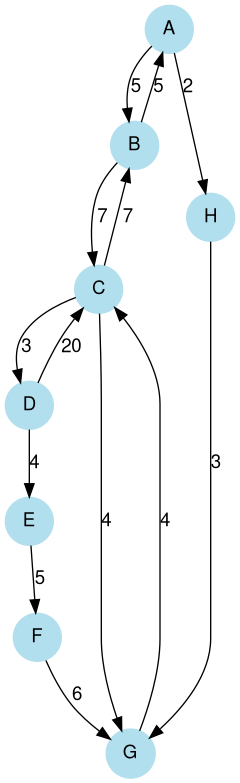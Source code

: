 @startdot
digraph complex {
fontname="Helvetica,Arial,sans-serif"
node [fontname="Helvetica,Arial,sans-serif"]
edge [fontname="Helvetica,Arial,sans-serif"]
node [color=lightblue2, style=filled, shape=circle];
A
A -> B [label=5];
A -> H [label=2];
B
B -> A [label=5];
B -> C [label=7];
C
C -> B [label=7];
C -> D [label=3];
C -> G [label=4];
D
D -> C [label=20];
D -> E [label=4];
E
E -> F [label=5];
F
F -> G [label=6];
G
G -> C [label=4];
H
H -> G [label=3];
}
@enddot
